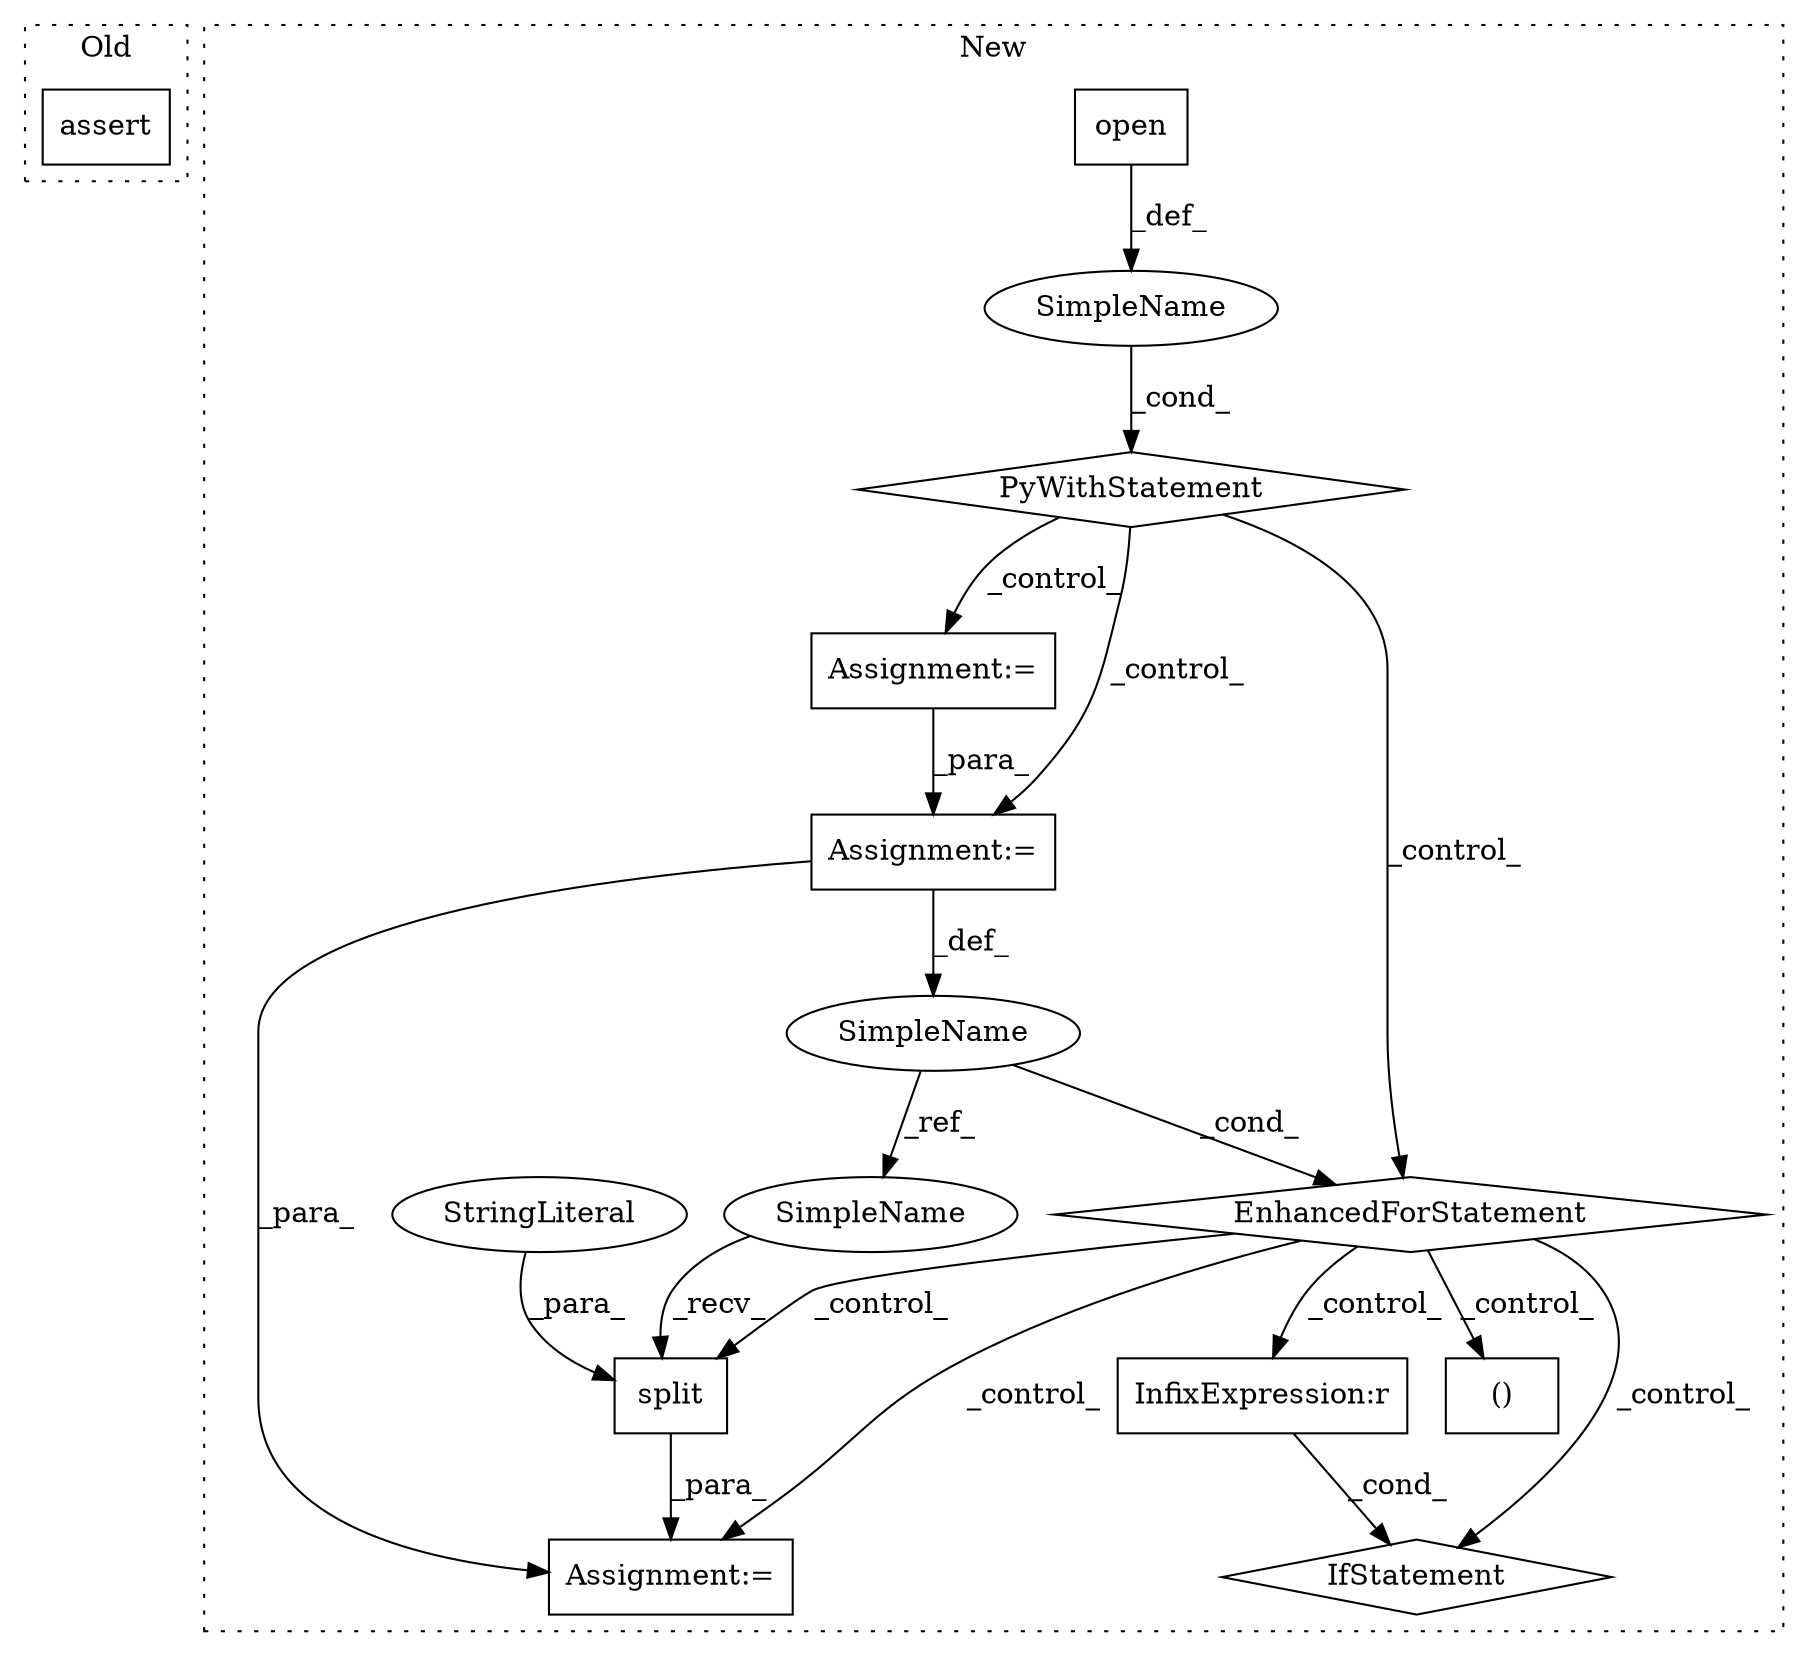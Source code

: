 digraph G {
subgraph cluster0 {
1 [label="assert" a="6" s="1715" l="7" shape="box"];
label = "Old";
style="dotted";
}
subgraph cluster1 {
2 [label="split" a="32" s="1125,1134" l="6,1" shape="box"];
3 [label="Assignment:=" a="7" s="1118" l="2" shape="box"];
4 [label="StringLiteral" a="45" s="1131" l="3" shape="ellipse"];
5 [label="SimpleName" a="42" s="" l="" shape="ellipse"];
6 [label="()" a="106" s="1103" l="15" shape="box"];
7 [label="IfStatement" a="25" s="1145,1160" l="4,2" shape="diamond"];
8 [label="SimpleName" a="42" s="1064" l="4" shape="ellipse"];
9 [label="EnhancedForStatement" a="70" s="1000,1082" l="57,2" shape="diamond"];
10 [label="Assignment:=" a="7" s="981" l="11" shape="box"];
11 [label="PyWithStatement" a="104" s="919,964" l="10,2" shape="diamond"];
12 [label="InfixExpression:r" a="27" s="1155" l="4" shape="box"];
13 [label="Assignment:=" a="7" s="1000,1082" l="57,2" shape="box"];
14 [label="open" a="32" s="929,963" l="5,1" shape="box"];
15 [label="SimpleName" a="42" s="1120" l="4" shape="ellipse"];
label = "New";
style="dotted";
}
2 -> 3 [label="_para_"];
4 -> 2 [label="_para_"];
5 -> 11 [label="_cond_"];
8 -> 15 [label="_ref_"];
8 -> 9 [label="_cond_"];
9 -> 3 [label="_control_"];
9 -> 2 [label="_control_"];
9 -> 6 [label="_control_"];
9 -> 12 [label="_control_"];
9 -> 7 [label="_control_"];
10 -> 13 [label="_para_"];
11 -> 10 [label="_control_"];
11 -> 9 [label="_control_"];
11 -> 13 [label="_control_"];
12 -> 7 [label="_cond_"];
13 -> 8 [label="_def_"];
13 -> 3 [label="_para_"];
14 -> 5 [label="_def_"];
15 -> 2 [label="_recv_"];
}